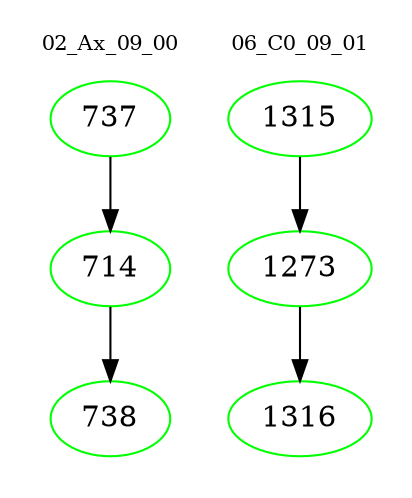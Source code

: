 digraph{
subgraph cluster_0 {
color = white
label = "02_Ax_09_00";
fontsize=10;
T0_737 [label="737", color="green"]
T0_737 -> T0_714 [color="black"]
T0_714 [label="714", color="green"]
T0_714 -> T0_738 [color="black"]
T0_738 [label="738", color="green"]
}
subgraph cluster_1 {
color = white
label = "06_C0_09_01";
fontsize=10;
T1_1315 [label="1315", color="green"]
T1_1315 -> T1_1273 [color="black"]
T1_1273 [label="1273", color="green"]
T1_1273 -> T1_1316 [color="black"]
T1_1316 [label="1316", color="green"]
}
}

